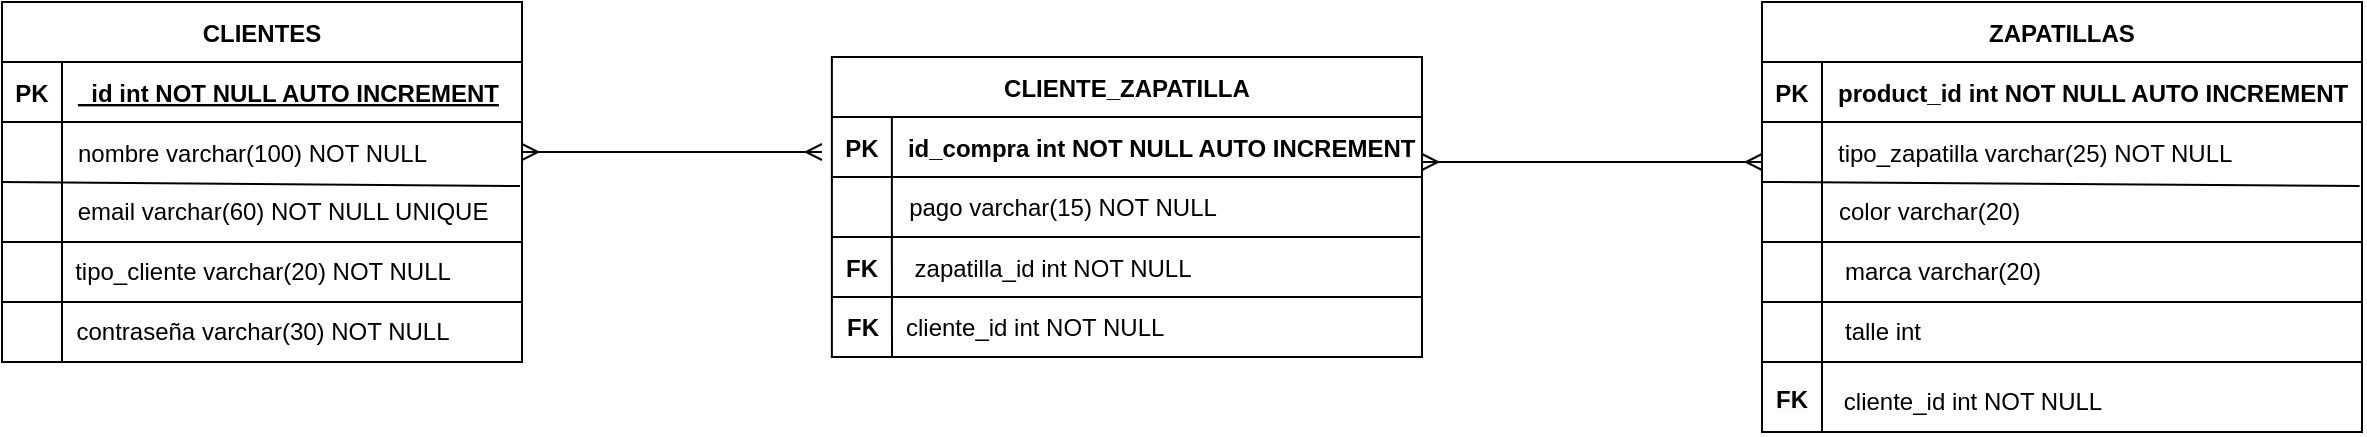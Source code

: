 <mxfile version="21.6.5" type="github">
  <diagram id="R2lEEEUBdFMjLlhIrx00" name="Page-1">
    <mxGraphModel dx="1120" dy="526" grid="1" gridSize="10" guides="1" tooltips="1" connect="1" arrows="1" fold="1" page="1" pageScale="1" pageWidth="850" pageHeight="1100" math="0" shadow="0" extFonts="Permanent Marker^https://fonts.googleapis.com/css?family=Permanent+Marker">
      <root>
        <mxCell id="0" />
        <mxCell id="1" parent="0" />
        <mxCell id="C-vyLk0tnHw3VtMMgP7b-23" value="CLIENTES" style="shape=table;startSize=30;container=1;collapsible=1;childLayout=tableLayout;fixedRows=1;rowLines=0;fontStyle=1;align=center;resizeLast=1;" parent="1" vertex="1">
          <mxGeometry x="10" y="130" width="260" height="180" as="geometry" />
        </mxCell>
        <mxCell id="C-vyLk0tnHw3VtMMgP7b-24" value="" style="shape=partialRectangle;collapsible=0;dropTarget=0;pointerEvents=0;fillColor=none;points=[[0,0.5],[1,0.5]];portConstraint=eastwest;top=0;left=0;right=0;bottom=1;" parent="C-vyLk0tnHw3VtMMgP7b-23" vertex="1">
          <mxGeometry y="30" width="260" height="30" as="geometry" />
        </mxCell>
        <mxCell id="C-vyLk0tnHw3VtMMgP7b-25" value="PK" style="shape=partialRectangle;overflow=hidden;connectable=0;fillColor=none;top=0;left=0;bottom=0;right=0;fontStyle=1;" parent="C-vyLk0tnHw3VtMMgP7b-24" vertex="1">
          <mxGeometry width="30" height="30" as="geometry">
            <mxRectangle width="30" height="30" as="alternateBounds" />
          </mxGeometry>
        </mxCell>
        <mxCell id="C-vyLk0tnHw3VtMMgP7b-26" value="_id int NOT NULL AUTO INCREMENT" style="shape=partialRectangle;overflow=hidden;connectable=0;fillColor=none;top=0;left=0;bottom=0;right=0;align=left;spacingLeft=6;fontStyle=5;" parent="C-vyLk0tnHw3VtMMgP7b-24" vertex="1">
          <mxGeometry x="30" width="230" height="30" as="geometry">
            <mxRectangle width="230" height="30" as="alternateBounds" />
          </mxGeometry>
        </mxCell>
        <mxCell id="C-vyLk0tnHw3VtMMgP7b-27" value="" style="shape=partialRectangle;collapsible=0;dropTarget=0;pointerEvents=0;fillColor=none;points=[[0,0.5],[1,0.5]];portConstraint=eastwest;top=0;left=0;right=0;bottom=0;" parent="C-vyLk0tnHw3VtMMgP7b-23" vertex="1">
          <mxGeometry y="60" width="260" height="30" as="geometry" />
        </mxCell>
        <mxCell id="C-vyLk0tnHw3VtMMgP7b-28" value="" style="shape=partialRectangle;overflow=hidden;connectable=0;fillColor=none;top=0;left=0;bottom=0;right=0;" parent="C-vyLk0tnHw3VtMMgP7b-27" vertex="1">
          <mxGeometry width="30" height="30" as="geometry">
            <mxRectangle width="30" height="30" as="alternateBounds" />
          </mxGeometry>
        </mxCell>
        <mxCell id="C-vyLk0tnHw3VtMMgP7b-29" value="nombre varchar(100) NOT NULL" style="shape=partialRectangle;overflow=hidden;connectable=0;fillColor=none;top=0;left=0;bottom=0;right=0;align=left;spacingLeft=6;" parent="C-vyLk0tnHw3VtMMgP7b-27" vertex="1">
          <mxGeometry x="30" width="230" height="30" as="geometry">
            <mxRectangle width="230" height="30" as="alternateBounds" />
          </mxGeometry>
        </mxCell>
        <mxCell id="gffiPW1WAqDI0J7A9An_-9" value="" style="endArrow=none;html=1;rounded=0;entryX=0.996;entryY=1.067;entryDx=0;entryDy=0;entryPerimeter=0;" edge="1" parent="1" target="C-vyLk0tnHw3VtMMgP7b-27">
          <mxGeometry width="50" height="50" relative="1" as="geometry">
            <mxPoint x="10" y="220" as="sourcePoint" />
            <mxPoint x="260" y="220" as="targetPoint" />
          </mxGeometry>
        </mxCell>
        <mxCell id="gffiPW1WAqDI0J7A9An_-10" value="" style="endArrow=none;html=1;rounded=0;entryX=1.022;entryY=1;entryDx=0;entryDy=0;entryPerimeter=0;" edge="1" parent="1" target="gffiPW1WAqDI0J7A9An_-15">
          <mxGeometry width="50" height="50" relative="1" as="geometry">
            <mxPoint x="10" y="250" as="sourcePoint" />
            <mxPoint x="280" y="250" as="targetPoint" />
          </mxGeometry>
        </mxCell>
        <mxCell id="gffiPW1WAqDI0J7A9An_-11" value="" style="endArrow=none;html=1;rounded=0;" edge="1" parent="1">
          <mxGeometry width="50" height="50" relative="1" as="geometry">
            <mxPoint x="10" y="280" as="sourcePoint" />
            <mxPoint x="270" y="280" as="targetPoint" />
            <Array as="points" />
          </mxGeometry>
        </mxCell>
        <mxCell id="gffiPW1WAqDI0J7A9An_-14" value="" style="endArrow=none;html=1;rounded=0;" edge="1" parent="1">
          <mxGeometry width="50" height="50" relative="1" as="geometry">
            <mxPoint x="40" y="310" as="sourcePoint" />
            <mxPoint x="40" y="220" as="targetPoint" />
          </mxGeometry>
        </mxCell>
        <mxCell id="gffiPW1WAqDI0J7A9An_-15" value="email varchar(60) NOT NULL UNIQUE" style="text;html=1;align=center;verticalAlign=middle;resizable=0;points=[];autosize=1;strokeColor=none;fillColor=none;" vertex="1" parent="1">
          <mxGeometry x="35" y="220" width="230" height="30" as="geometry" />
        </mxCell>
        <mxCell id="gffiPW1WAqDI0J7A9An_-16" value="tipo_cliente varchar(20) NOT NULL" style="text;html=1;align=center;verticalAlign=middle;resizable=0;points=[];autosize=1;strokeColor=none;fillColor=none;" vertex="1" parent="1">
          <mxGeometry x="35" y="250" width="210" height="30" as="geometry" />
        </mxCell>
        <mxCell id="gffiPW1WAqDI0J7A9An_-74" value="contraseña varchar(30) NOT NULL" style="text;html=1;align=center;verticalAlign=middle;resizable=0;points=[];autosize=1;strokeColor=none;fillColor=none;" vertex="1" parent="1">
          <mxGeometry x="35" y="280" width="210" height="30" as="geometry" />
        </mxCell>
        <mxCell id="gffiPW1WAqDI0J7A9An_-84" value="ZAPATILLAS" style="shape=table;startSize=30;container=1;collapsible=1;childLayout=tableLayout;fixedRows=1;rowLines=0;fontStyle=1;align=center;resizeLast=1;" vertex="1" parent="1">
          <mxGeometry x="890" y="130" width="300" height="215" as="geometry">
            <mxRectangle x="460" y="135" width="110" height="30" as="alternateBounds" />
          </mxGeometry>
        </mxCell>
        <mxCell id="gffiPW1WAqDI0J7A9An_-85" value="" style="shape=partialRectangle;collapsible=0;dropTarget=0;pointerEvents=0;fillColor=none;points=[[0,0.5],[1,0.5]];portConstraint=eastwest;top=0;left=0;right=0;bottom=1;" vertex="1" parent="gffiPW1WAqDI0J7A9An_-84">
          <mxGeometry y="30" width="300" height="30" as="geometry" />
        </mxCell>
        <mxCell id="gffiPW1WAqDI0J7A9An_-86" value="PK" style="shape=partialRectangle;overflow=hidden;connectable=0;fillColor=none;top=0;left=0;bottom=0;right=0;fontStyle=1;" vertex="1" parent="gffiPW1WAqDI0J7A9An_-85">
          <mxGeometry width="30" height="30" as="geometry">
            <mxRectangle width="30" height="30" as="alternateBounds" />
          </mxGeometry>
        </mxCell>
        <mxCell id="gffiPW1WAqDI0J7A9An_-87" value="product_id int NOT NULL AUTO INCREMENT" style="shape=partialRectangle;overflow=hidden;connectable=0;fillColor=none;top=0;left=0;bottom=0;right=0;align=left;spacingLeft=6;fontStyle=1;" vertex="1" parent="gffiPW1WAqDI0J7A9An_-85">
          <mxGeometry x="30" width="270" height="30" as="geometry">
            <mxRectangle width="270" height="30" as="alternateBounds" />
          </mxGeometry>
        </mxCell>
        <mxCell id="gffiPW1WAqDI0J7A9An_-88" value="" style="shape=partialRectangle;collapsible=0;dropTarget=0;pointerEvents=0;fillColor=none;points=[[0,0.5],[1,0.5]];portConstraint=eastwest;top=0;left=0;right=0;bottom=0;" vertex="1" parent="gffiPW1WAqDI0J7A9An_-84">
          <mxGeometry y="60" width="300" height="30" as="geometry" />
        </mxCell>
        <mxCell id="gffiPW1WAqDI0J7A9An_-89" value="" style="shape=partialRectangle;overflow=hidden;connectable=0;fillColor=none;top=0;left=0;bottom=0;right=0;" vertex="1" parent="gffiPW1WAqDI0J7A9An_-88">
          <mxGeometry width="30" height="30" as="geometry">
            <mxRectangle width="30" height="30" as="alternateBounds" />
          </mxGeometry>
        </mxCell>
        <mxCell id="gffiPW1WAqDI0J7A9An_-90" value="tipo_zapatilla varchar(25) NOT NULL" style="shape=partialRectangle;overflow=hidden;connectable=0;fillColor=none;top=0;left=0;bottom=0;right=0;align=left;spacingLeft=6;" vertex="1" parent="gffiPW1WAqDI0J7A9An_-88">
          <mxGeometry x="30" width="270" height="30" as="geometry">
            <mxRectangle width="270" height="30" as="alternateBounds" />
          </mxGeometry>
        </mxCell>
        <mxCell id="gffiPW1WAqDI0J7A9An_-99" style="shape=partialRectangle;collapsible=0;dropTarget=0;pointerEvents=0;fillColor=none;points=[[0,0.5],[1,0.5]];portConstraint=eastwest;top=0;left=0;right=0;bottom=0;" vertex="1" parent="gffiPW1WAqDI0J7A9An_-84">
          <mxGeometry y="90" width="300" height="30" as="geometry" />
        </mxCell>
        <mxCell id="gffiPW1WAqDI0J7A9An_-100" style="shape=partialRectangle;overflow=hidden;connectable=0;fillColor=none;top=0;left=0;bottom=0;right=0;" vertex="1" parent="gffiPW1WAqDI0J7A9An_-99">
          <mxGeometry width="30" height="30" as="geometry">
            <mxRectangle width="30" height="30" as="alternateBounds" />
          </mxGeometry>
        </mxCell>
        <mxCell id="gffiPW1WAqDI0J7A9An_-101" style="shape=partialRectangle;overflow=hidden;connectable=0;fillColor=none;top=0;left=0;bottom=0;right=0;align=left;spacingLeft=6;" vertex="1" parent="gffiPW1WAqDI0J7A9An_-99">
          <mxGeometry x="30" width="270" height="30" as="geometry">
            <mxRectangle width="270" height="30" as="alternateBounds" />
          </mxGeometry>
        </mxCell>
        <mxCell id="gffiPW1WAqDI0J7A9An_-91" value="" style="endArrow=none;html=1;rounded=0;entryX=0.996;entryY=1.067;entryDx=0;entryDy=0;entryPerimeter=0;" edge="1" parent="1" target="gffiPW1WAqDI0J7A9An_-88">
          <mxGeometry width="50" height="50" relative="1" as="geometry">
            <mxPoint x="890" y="220" as="sourcePoint" />
            <mxPoint x="1140" y="220" as="targetPoint" />
          </mxGeometry>
        </mxCell>
        <mxCell id="gffiPW1WAqDI0J7A9An_-92" value="" style="endArrow=none;html=1;rounded=0;" edge="1" parent="1">
          <mxGeometry width="50" height="50" relative="1" as="geometry">
            <mxPoint x="890" y="250" as="sourcePoint" />
            <mxPoint x="1190" y="250" as="targetPoint" />
          </mxGeometry>
        </mxCell>
        <mxCell id="gffiPW1WAqDI0J7A9An_-93" value="" style="endArrow=none;html=1;rounded=0;" edge="1" parent="1">
          <mxGeometry width="50" height="50" relative="1" as="geometry">
            <mxPoint x="890" y="280" as="sourcePoint" />
            <mxPoint x="1190" y="280" as="targetPoint" />
            <Array as="points" />
          </mxGeometry>
        </mxCell>
        <mxCell id="gffiPW1WAqDI0J7A9An_-94" value="" style="endArrow=none;html=1;rounded=0;" edge="1" parent="1">
          <mxGeometry width="50" height="50" relative="1" as="geometry">
            <mxPoint x="920" y="345" as="sourcePoint" />
            <mxPoint x="920" y="220" as="targetPoint" />
          </mxGeometry>
        </mxCell>
        <mxCell id="gffiPW1WAqDI0J7A9An_-96" value="marca varchar(20)" style="text;html=1;align=center;verticalAlign=middle;resizable=0;points=[];autosize=1;strokeColor=none;fillColor=none;" vertex="1" parent="1">
          <mxGeometry x="920" y="250" width="120" height="30" as="geometry" />
        </mxCell>
        <mxCell id="gffiPW1WAqDI0J7A9An_-97" value="talle int" style="text;html=1;align=center;verticalAlign=middle;resizable=0;points=[];autosize=1;strokeColor=none;fillColor=none;" vertex="1" parent="1">
          <mxGeometry x="920" y="280" width="60" height="30" as="geometry" />
        </mxCell>
        <mxCell id="gffiPW1WAqDI0J7A9An_-98" value="color varchar(20)&amp;nbsp;" style="text;html=1;align=center;verticalAlign=middle;resizable=0;points=[];autosize=1;strokeColor=none;fillColor=none;" vertex="1" parent="1">
          <mxGeometry x="915" y="220" width="120" height="30" as="geometry" />
        </mxCell>
        <mxCell id="gffiPW1WAqDI0J7A9An_-102" value="" style="endArrow=none;html=1;rounded=0;" edge="1" parent="1">
          <mxGeometry width="50" height="50" relative="1" as="geometry">
            <mxPoint x="1190" y="310" as="sourcePoint" />
            <mxPoint x="890" y="310" as="targetPoint" />
          </mxGeometry>
        </mxCell>
        <mxCell id="gffiPW1WAqDI0J7A9An_-105" value="&lt;span style=&quot;color: rgb(0, 0, 0); font-family: Helvetica; font-size: 12px; font-style: normal; font-variant-ligatures: normal; font-variant-caps: normal; font-weight: 700; letter-spacing: normal; orphans: 2; text-indent: 0px; text-transform: none; widows: 2; word-spacing: 0px; -webkit-text-stroke-width: 0px; background-color: rgb(251, 251, 251); text-decoration-thickness: initial; text-decoration-style: initial; text-decoration-color: initial; float: none; display: inline !important;&quot;&gt;FK&lt;/span&gt;" style="text;whiteSpace=wrap;html=1;align=center;" vertex="1" parent="1">
          <mxGeometry x="890" y="315" width="30" height="30" as="geometry" />
        </mxCell>
        <mxCell id="gffiPW1WAqDI0J7A9An_-106" value="cliente_id int NOT NULL" style="text;html=1;align=center;verticalAlign=middle;resizable=0;points=[];autosize=1;strokeColor=none;fillColor=none;" vertex="1" parent="1">
          <mxGeometry x="920" y="315" width="150" height="30" as="geometry" />
        </mxCell>
        <mxCell id="gffiPW1WAqDI0J7A9An_-107" value="CLIENTE_ZAPATILLA" style="shape=table;startSize=30;container=1;collapsible=1;childLayout=tableLayout;fixedRows=1;rowLines=0;fontStyle=1;align=center;resizeLast=1;" vertex="1" parent="1">
          <mxGeometry x="424.94" y="157.5" width="295.06" height="150" as="geometry" />
        </mxCell>
        <mxCell id="gffiPW1WAqDI0J7A9An_-108" value="" style="shape=partialRectangle;collapsible=0;dropTarget=0;pointerEvents=0;fillColor=none;points=[[0,0.5],[1,0.5]];portConstraint=eastwest;top=0;left=0;right=0;bottom=1;" vertex="1" parent="gffiPW1WAqDI0J7A9An_-107">
          <mxGeometry y="30" width="295.06" height="30" as="geometry" />
        </mxCell>
        <mxCell id="gffiPW1WAqDI0J7A9An_-109" value="PK" style="shape=partialRectangle;overflow=hidden;connectable=0;fillColor=none;top=0;left=0;bottom=0;right=0;fontStyle=1;" vertex="1" parent="gffiPW1WAqDI0J7A9An_-108">
          <mxGeometry width="30" height="30" as="geometry">
            <mxRectangle width="30" height="30" as="alternateBounds" />
          </mxGeometry>
        </mxCell>
        <mxCell id="gffiPW1WAqDI0J7A9An_-110" value="id_compra int NOT NULL AUTO INCREMENT" style="shape=partialRectangle;overflow=hidden;connectable=0;fillColor=none;top=0;left=0;bottom=0;right=0;align=left;spacingLeft=6;fontStyle=1;" vertex="1" parent="gffiPW1WAqDI0J7A9An_-108">
          <mxGeometry x="30" width="265.06" height="30" as="geometry">
            <mxRectangle width="265.06" height="30" as="alternateBounds" />
          </mxGeometry>
        </mxCell>
        <mxCell id="gffiPW1WAqDI0J7A9An_-111" value="" style="shape=partialRectangle;collapsible=0;dropTarget=0;pointerEvents=0;fillColor=none;points=[[0,0.5],[1,0.5]];portConstraint=eastwest;top=0;left=0;right=0;bottom=0;" vertex="1" parent="gffiPW1WAqDI0J7A9An_-107">
          <mxGeometry y="60" width="295.06" height="30" as="geometry" />
        </mxCell>
        <mxCell id="gffiPW1WAqDI0J7A9An_-112" value="" style="shape=partialRectangle;overflow=hidden;connectable=0;fillColor=none;top=0;left=0;bottom=0;right=0;fontStyle=1" vertex="1" parent="gffiPW1WAqDI0J7A9An_-111">
          <mxGeometry width="30" height="30" as="geometry">
            <mxRectangle width="30" height="30" as="alternateBounds" />
          </mxGeometry>
        </mxCell>
        <mxCell id="gffiPW1WAqDI0J7A9An_-113" value="" style="shape=partialRectangle;overflow=hidden;connectable=0;fillColor=none;top=0;left=0;bottom=0;right=0;align=left;spacingLeft=6;" vertex="1" parent="gffiPW1WAqDI0J7A9An_-111">
          <mxGeometry x="30" width="265.06" height="30" as="geometry">
            <mxRectangle width="265.06" height="30" as="alternateBounds" />
          </mxGeometry>
        </mxCell>
        <mxCell id="gffiPW1WAqDI0J7A9An_-114" value="" style="endArrow=none;html=1;rounded=0;entryX=0.997;entryY=1;entryDx=0;entryDy=0;entryPerimeter=0;" edge="1" parent="1" target="gffiPW1WAqDI0J7A9An_-111">
          <mxGeometry width="50" height="50" relative="1" as="geometry">
            <mxPoint x="424.94" y="247.5" as="sourcePoint" />
            <mxPoint x="674.94" y="247.5" as="targetPoint" />
          </mxGeometry>
        </mxCell>
        <mxCell id="gffiPW1WAqDI0J7A9An_-115" value="" style="endArrow=none;html=1;rounded=0;" edge="1" parent="1">
          <mxGeometry width="50" height="50" relative="1" as="geometry">
            <mxPoint x="424.94" y="277.5" as="sourcePoint" />
            <mxPoint x="720" y="277.5" as="targetPoint" />
          </mxGeometry>
        </mxCell>
        <mxCell id="gffiPW1WAqDI0J7A9An_-116" value="" style="endArrow=none;html=1;rounded=0;" edge="1" parent="1">
          <mxGeometry width="50" height="50" relative="1" as="geometry">
            <mxPoint x="424.94" y="307.5" as="sourcePoint" />
            <mxPoint x="720" y="307.5" as="targetPoint" />
            <Array as="points" />
          </mxGeometry>
        </mxCell>
        <mxCell id="gffiPW1WAqDI0J7A9An_-117" value="" style="endArrow=none;html=1;rounded=0;exitX=0.875;exitY=1;exitDx=0;exitDy=0;exitPerimeter=0;" edge="1" parent="1" source="gffiPW1WAqDI0J7A9An_-121">
          <mxGeometry width="50" height="50" relative="1" as="geometry">
            <mxPoint x="454.94" y="337.5" as="sourcePoint" />
            <mxPoint x="454.94" y="247.5" as="targetPoint" />
          </mxGeometry>
        </mxCell>
        <mxCell id="gffiPW1WAqDI0J7A9An_-118" value="cliente_id int NOT NULL" style="text;html=1;align=left;verticalAlign=middle;resizable=0;points=[];autosize=1;strokeColor=none;fillColor=none;" vertex="1" parent="1">
          <mxGeometry x="460" y="277.5" width="150" height="30" as="geometry" />
        </mxCell>
        <mxCell id="gffiPW1WAqDI0J7A9An_-119" value="pago varchar(15) NOT NULL" style="text;html=1;align=center;verticalAlign=middle;resizable=0;points=[];autosize=1;strokeColor=none;fillColor=none;" vertex="1" parent="1">
          <mxGeometry x="450" y="217.5" width="180" height="30" as="geometry" />
        </mxCell>
        <mxCell id="gffiPW1WAqDI0J7A9An_-121" value="&lt;b&gt;FK&lt;/b&gt;" style="text;html=1;align=center;verticalAlign=middle;resizable=0;points=[];autosize=1;strokeColor=none;fillColor=none;" vertex="1" parent="1">
          <mxGeometry x="420" y="277.5" width="40" height="30" as="geometry" />
        </mxCell>
        <mxCell id="gffiPW1WAqDI0J7A9An_-123" value="FK" style="shape=partialRectangle;overflow=hidden;connectable=0;fillColor=none;top=0;left=0;bottom=0;right=0;fontStyle=1" vertex="1" parent="1">
          <mxGeometry x="425" y="247.5" width="30" height="30" as="geometry">
            <mxRectangle width="30" height="30" as="alternateBounds" />
          </mxGeometry>
        </mxCell>
        <mxCell id="gffiPW1WAqDI0J7A9An_-124" value="" style="shape=partialRectangle;collapsible=0;dropTarget=0;pointerEvents=0;fillColor=none;points=[[0,0.5],[1,0.5]];portConstraint=eastwest;top=0;left=0;right=0;bottom=0;" vertex="1" parent="1">
          <mxGeometry x="370" y="247.5" width="295.06" height="30" as="geometry" />
        </mxCell>
        <mxCell id="gffiPW1WAqDI0J7A9An_-125" value="" style="shape=partialRectangle;overflow=hidden;connectable=0;fillColor=none;top=0;left=0;bottom=0;right=0;fontStyle=1" vertex="1" parent="gffiPW1WAqDI0J7A9An_-124">
          <mxGeometry width="30" height="30" as="geometry">
            <mxRectangle width="30" height="30" as="alternateBounds" />
          </mxGeometry>
        </mxCell>
        <mxCell id="gffiPW1WAqDI0J7A9An_-126" value="zapatilla_id int NOT NULL" style="shape=partialRectangle;overflow=hidden;connectable=0;fillColor=none;top=0;left=0;bottom=0;right=0;align=center;spacingLeft=6;" vertex="1" parent="gffiPW1WAqDI0J7A9An_-124">
          <mxGeometry x="30" width="265.06" height="30" as="geometry">
            <mxRectangle width="265.06" height="30" as="alternateBounds" />
          </mxGeometry>
        </mxCell>
        <mxCell id="gffiPW1WAqDI0J7A9An_-129" value="" style="edgeStyle=entityRelationEdgeStyle;fontSize=12;html=1;endArrow=ERmany;startArrow=ERmany;rounded=0;exitX=1;exitY=0.5;exitDx=0;exitDy=0;" edge="1" parent="1" source="C-vyLk0tnHw3VtMMgP7b-27">
          <mxGeometry width="100" height="100" relative="1" as="geometry">
            <mxPoint x="310" y="300" as="sourcePoint" />
            <mxPoint x="420" y="205" as="targetPoint" />
          </mxGeometry>
        </mxCell>
        <mxCell id="gffiPW1WAqDI0J7A9An_-130" value="" style="edgeStyle=entityRelationEdgeStyle;fontSize=12;html=1;endArrow=ERmany;startArrow=ERmany;rounded=0;exitX=1;exitY=0.5;exitDx=0;exitDy=0;" edge="1" parent="1">
          <mxGeometry width="100" height="100" relative="1" as="geometry">
            <mxPoint x="720" y="210" as="sourcePoint" />
            <mxPoint x="890" y="210" as="targetPoint" />
          </mxGeometry>
        </mxCell>
      </root>
    </mxGraphModel>
  </diagram>
</mxfile>
